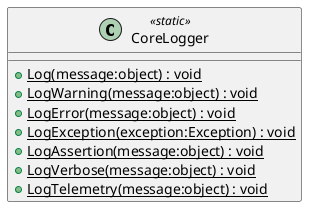 @startuml
class CoreLogger <<static>> {
    + {static} Log(message:object) : void
    + {static} LogWarning(message:object) : void
    + {static} LogError(message:object) : void
    + {static} LogException(exception:Exception) : void
    + {static} LogAssertion(message:object) : void
    + {static} LogVerbose(message:object) : void
    + {static} LogTelemetry(message:object) : void
}
@enduml
